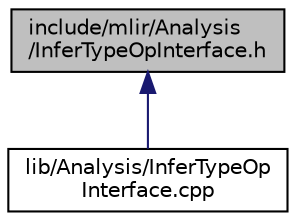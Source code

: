 digraph "include/mlir/Analysis/InferTypeOpInterface.h"
{
  bgcolor="transparent";
  edge [fontname="Helvetica",fontsize="10",labelfontname="Helvetica",labelfontsize="10"];
  node [fontname="Helvetica",fontsize="10",shape=record];
  Node48 [label="include/mlir/Analysis\l/InferTypeOpInterface.h",height=0.2,width=0.4,color="black", fillcolor="grey75", style="filled", fontcolor="black"];
  Node48 -> Node49 [dir="back",color="midnightblue",fontsize="10",style="solid",fontname="Helvetica"];
  Node49 [label="lib/Analysis/InferTypeOp\lInterface.cpp",height=0.2,width=0.4,color="black",URL="$InferTypeOpInterface_8cpp.html"];
}

